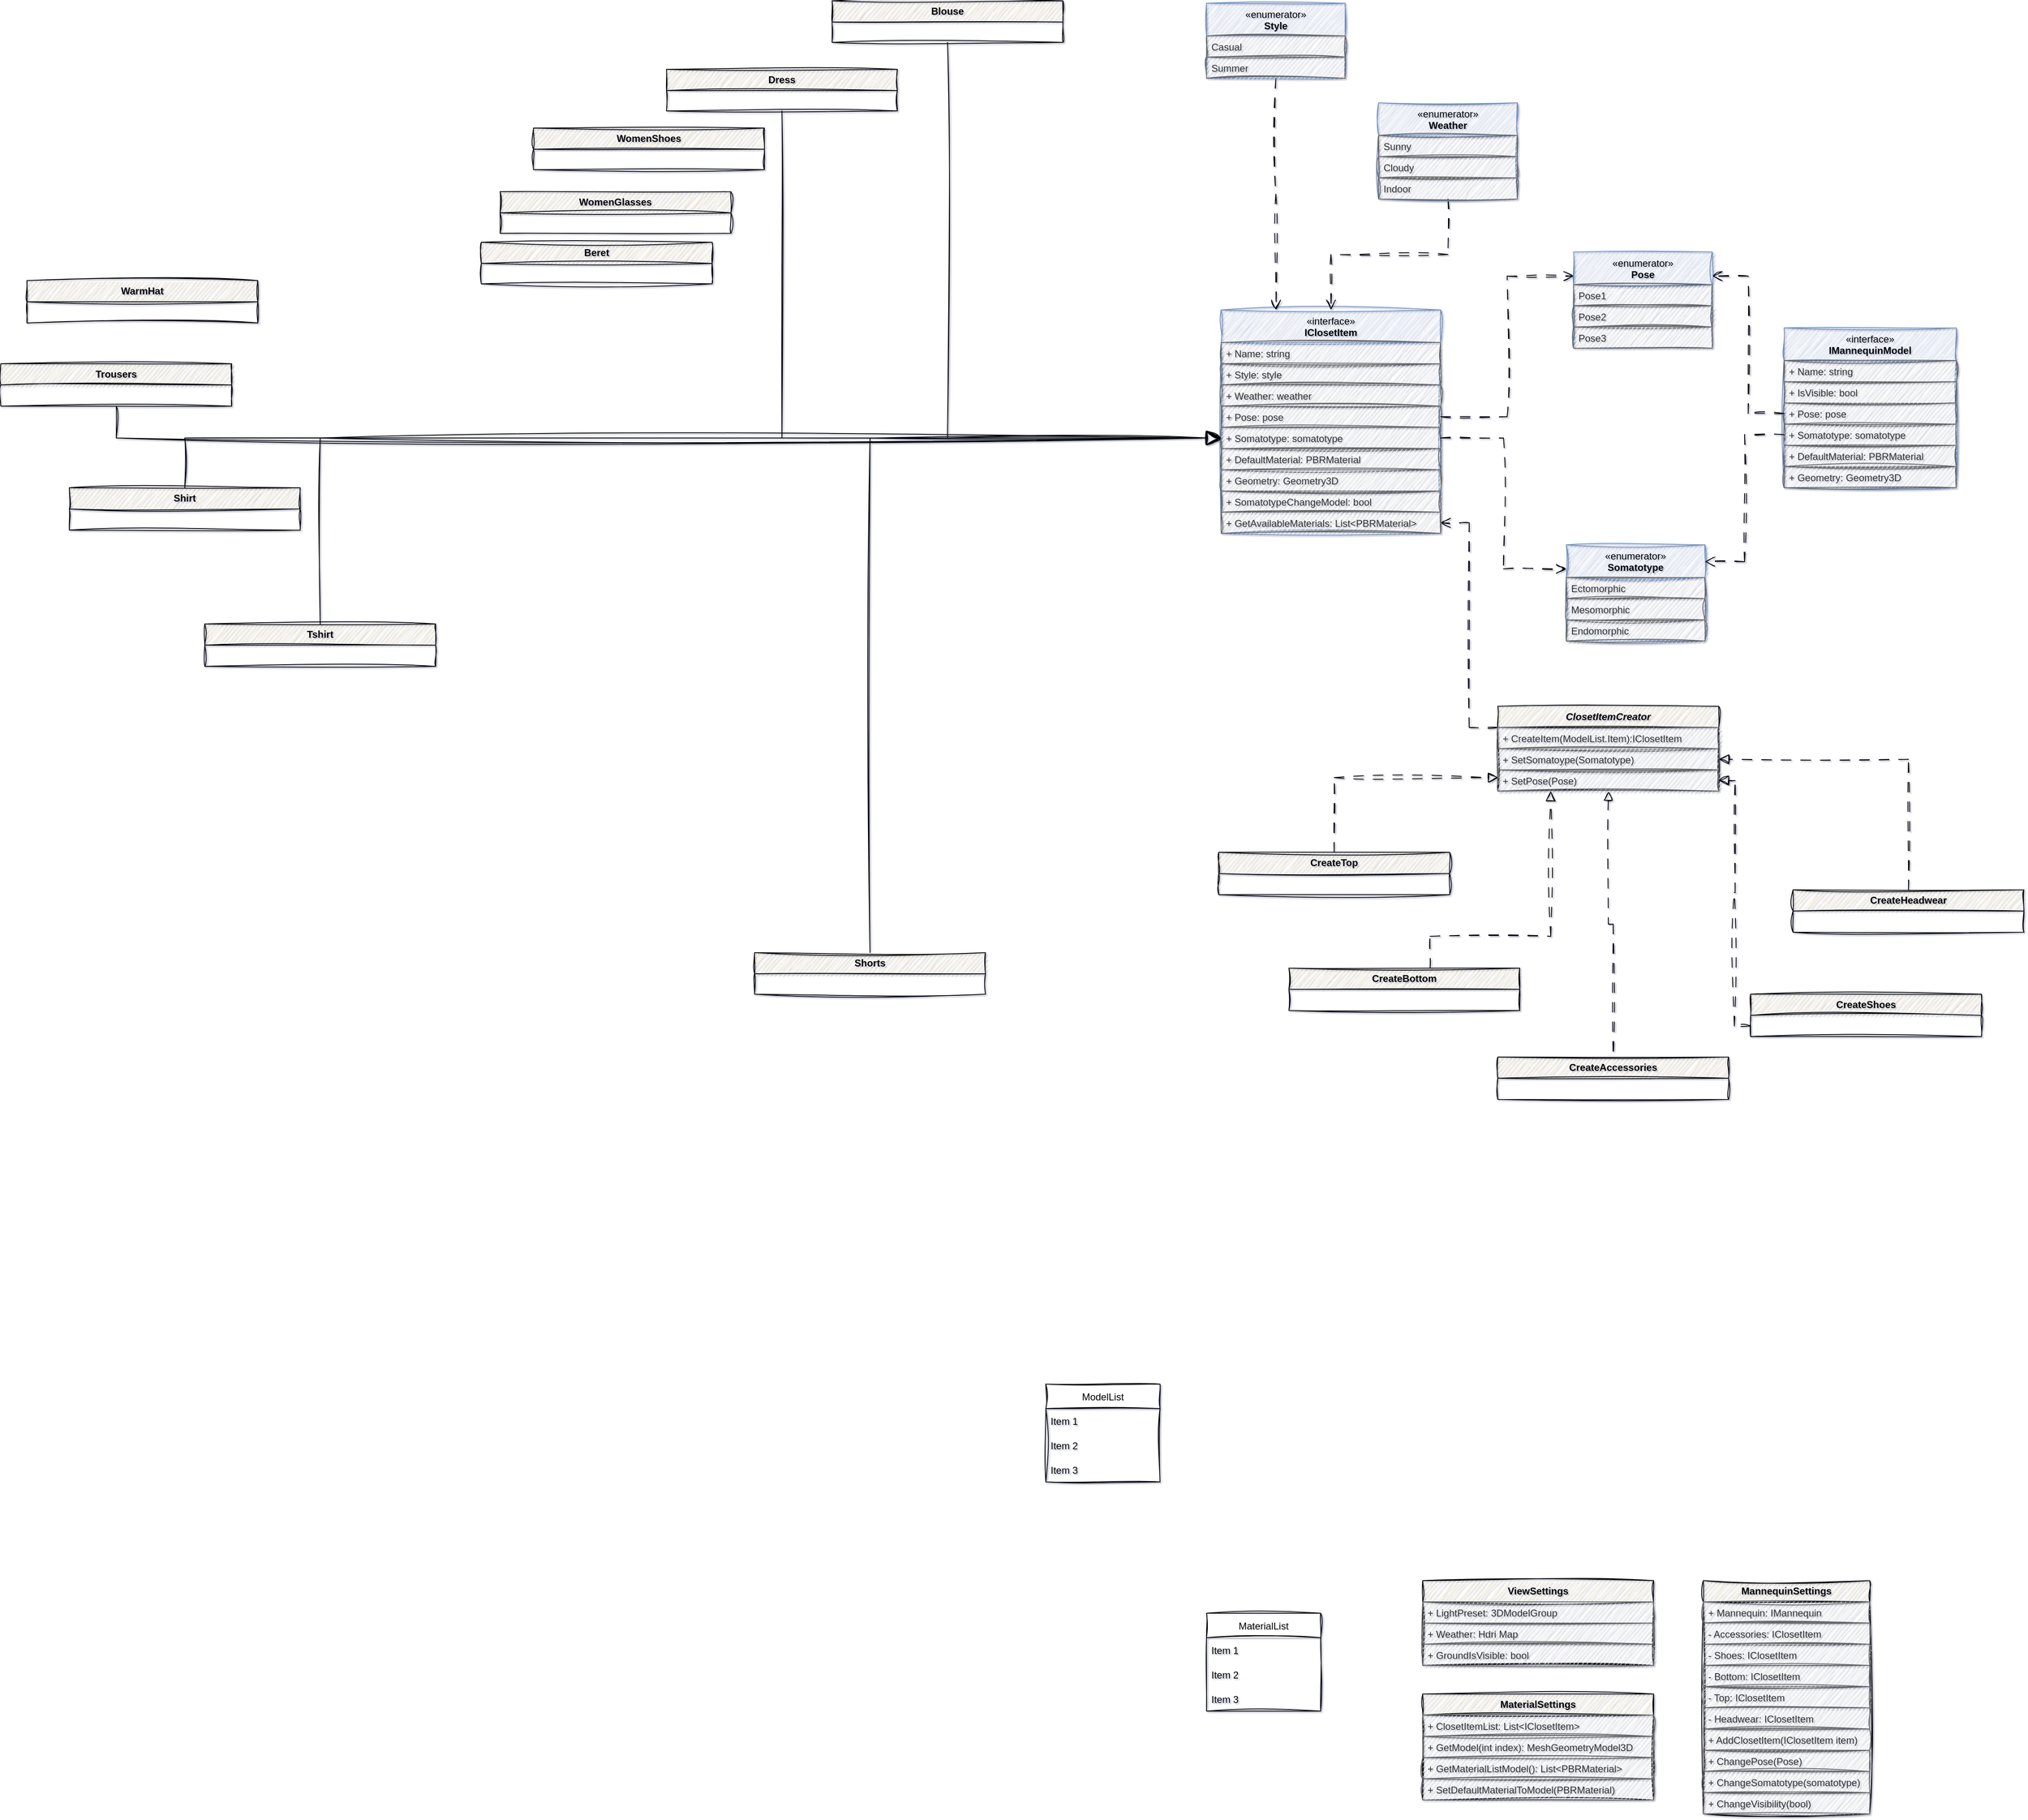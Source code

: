 <mxfile version="21.2.8" type="device">
  <diagram id="C5RBs43oDa-KdzZeNtuy" name="Page-1">
    <mxGraphModel dx="3915" dy="3256" grid="0" gridSize="10" guides="1" tooltips="1" connect="1" arrows="1" fold="1" page="1" pageScale="1" pageWidth="827" pageHeight="1169" math="0" shadow="1">
      <root>
        <mxCell id="WIyWlLk6GJQsqaUBKTNV-0" />
        <mxCell id="WIyWlLk6GJQsqaUBKTNV-1" parent="WIyWlLk6GJQsqaUBKTNV-0" />
        <mxCell id="nQiGoIswiCYzwuLaW1Vb-15" value="&lt;span style=&quot;font-weight: normal;&quot;&gt;«interface»&lt;br&gt;&lt;/span&gt;IClosetItem" style="swimlane;fontStyle=1;align=center;verticalAlign=top;childLayout=stackLayout;horizontal=1;startSize=40;horizontalStack=0;resizeParent=1;resizeParentMax=0;resizeLast=0;collapsible=1;marginBottom=0;whiteSpace=wrap;html=1;fillColor=#dae8fc;strokeColor=#6c8ebf;rounded=0;sketch=1;curveFitting=1;jiggle=2;" parent="WIyWlLk6GJQsqaUBKTNV-1" vertex="1">
          <mxGeometry x="-260" y="-1235" width="269" height="274" as="geometry" />
        </mxCell>
        <mxCell id="nQiGoIswiCYzwuLaW1Vb-16" value="+ Name: string" style="text;strokeColor=#666666;fillColor=#f5f5f5;align=left;verticalAlign=top;spacingLeft=4;spacingRight=4;overflow=hidden;rotatable=0;points=[[0,0.5],[1,0.5]];portConstraint=eastwest;whiteSpace=wrap;html=1;fontColor=#333333;rounded=0;sketch=1;curveFitting=1;jiggle=2;" parent="nQiGoIswiCYzwuLaW1Vb-15" vertex="1">
          <mxGeometry y="40" width="269" height="26" as="geometry" />
        </mxCell>
        <mxCell id="nQiGoIswiCYzwuLaW1Vb-21" value="+ Style: style" style="text;strokeColor=#666666;fillColor=#f5f5f5;align=left;verticalAlign=top;spacingLeft=4;spacingRight=4;overflow=hidden;rotatable=0;points=[[0,0.5],[1,0.5]];portConstraint=eastwest;whiteSpace=wrap;html=1;fontColor=#333333;rounded=0;sketch=1;curveFitting=1;jiggle=2;" parent="nQiGoIswiCYzwuLaW1Vb-15" vertex="1">
          <mxGeometry y="66" width="269" height="26" as="geometry" />
        </mxCell>
        <mxCell id="nQiGoIswiCYzwuLaW1Vb-22" value="+ Weather: weather" style="text;strokeColor=#666666;fillColor=#f5f5f5;align=left;verticalAlign=top;spacingLeft=4;spacingRight=4;overflow=hidden;rotatable=0;points=[[0,0.5],[1,0.5]];portConstraint=eastwest;whiteSpace=wrap;html=1;fontColor=#333333;rounded=0;sketch=1;curveFitting=1;jiggle=2;" parent="nQiGoIswiCYzwuLaW1Vb-15" vertex="1">
          <mxGeometry y="92" width="269" height="26" as="geometry" />
        </mxCell>
        <mxCell id="jHjDAtGt_7D8QWrvtiVe-77" value="+ Pose: pose" style="text;strokeColor=#666666;fillColor=#f5f5f5;align=left;verticalAlign=top;spacingLeft=4;spacingRight=4;overflow=hidden;rotatable=0;points=[[0,0.5],[1,0.5]];portConstraint=eastwest;whiteSpace=wrap;html=1;fontColor=#333333;rounded=0;sketch=1;curveFitting=1;jiggle=2;" parent="nQiGoIswiCYzwuLaW1Vb-15" vertex="1">
          <mxGeometry y="118" width="269" height="26" as="geometry" />
        </mxCell>
        <mxCell id="jHjDAtGt_7D8QWrvtiVe-79" value="+ Somatotype: somatotype" style="text;strokeColor=#666666;fillColor=#f5f5f5;align=left;verticalAlign=top;spacingLeft=4;spacingRight=4;overflow=hidden;rotatable=0;points=[[0,0.5],[1,0.5]];portConstraint=eastwest;whiteSpace=wrap;html=1;fontColor=#333333;rounded=0;sketch=1;curveFitting=1;jiggle=2;" parent="nQiGoIswiCYzwuLaW1Vb-15" vertex="1">
          <mxGeometry y="144" width="269" height="26" as="geometry" />
        </mxCell>
        <mxCell id="nQiGoIswiCYzwuLaW1Vb-19" value="+ DefaultMaterial: PBRMaterial" style="text;strokeColor=#666666;fillColor=#f5f5f5;align=left;verticalAlign=top;spacingLeft=4;spacingRight=4;overflow=hidden;rotatable=0;points=[[0,0.5],[1,0.5]];portConstraint=eastwest;whiteSpace=wrap;html=1;fontColor=#333333;rounded=0;sketch=1;curveFitting=1;jiggle=2;" parent="nQiGoIswiCYzwuLaW1Vb-15" vertex="1">
          <mxGeometry y="170" width="269" height="26" as="geometry" />
        </mxCell>
        <mxCell id="nQiGoIswiCYzwuLaW1Vb-20" value="+ Geometry: Geometry3D" style="text;strokeColor=#666666;fillColor=#f5f5f5;align=left;verticalAlign=top;spacingLeft=4;spacingRight=4;overflow=hidden;rotatable=0;points=[[0,0.5],[1,0.5]];portConstraint=eastwest;whiteSpace=wrap;html=1;fontColor=#333333;rounded=0;sketch=1;curveFitting=1;jiggle=2;" parent="nQiGoIswiCYzwuLaW1Vb-15" vertex="1">
          <mxGeometry y="196" width="269" height="26" as="geometry" />
        </mxCell>
        <mxCell id="sCuKNBPoir9cE6dmynwa-1" value="+ SomatotypeChangeModel: bool" style="text;strokeColor=#666666;fillColor=#f5f5f5;align=left;verticalAlign=top;spacingLeft=4;spacingRight=4;overflow=hidden;rotatable=0;points=[[0,0.5],[1,0.5]];portConstraint=eastwest;whiteSpace=wrap;html=1;fontColor=#333333;rounded=0;sketch=1;curveFitting=1;jiggle=2;" parent="nQiGoIswiCYzwuLaW1Vb-15" vertex="1">
          <mxGeometry y="222" width="269" height="26" as="geometry" />
        </mxCell>
        <mxCell id="sCuKNBPoir9cE6dmynwa-0" value="+ GetAvailableMaterials: List&amp;lt;PBRMaterial&amp;gt;" style="text;strokeColor=#666666;fillColor=#f5f5f5;align=left;verticalAlign=top;spacingLeft=4;spacingRight=4;overflow=hidden;rotatable=0;points=[[0,0.5],[1,0.5]];portConstraint=eastwest;whiteSpace=wrap;html=1;fontColor=#333333;rounded=0;sketch=1;curveFitting=1;jiggle=2;" parent="nQiGoIswiCYzwuLaW1Vb-15" vertex="1">
          <mxGeometry y="248" width="269" height="26" as="geometry" />
        </mxCell>
        <mxCell id="nQiGoIswiCYzwuLaW1Vb-32" value="&lt;span style=&quot;font-weight: normal;&quot;&gt;«interface»&lt;br&gt;&lt;/span&gt;IMannequinModel" style="swimlane;fontStyle=1;align=center;verticalAlign=top;childLayout=stackLayout;horizontal=1;startSize=40;horizontalStack=0;resizeParent=1;resizeParentMax=0;resizeLast=0;collapsible=1;marginBottom=0;whiteSpace=wrap;html=1;fillColor=#dae8fc;strokeColor=#6c8ebf;rounded=0;sketch=1;curveFitting=1;jiggle=2;" parent="WIyWlLk6GJQsqaUBKTNV-1" vertex="1">
          <mxGeometry x="430" y="-1213" width="211" height="196" as="geometry" />
        </mxCell>
        <mxCell id="nQiGoIswiCYzwuLaW1Vb-33" value="+ Name: string" style="text;strokeColor=#666666;fillColor=#f5f5f5;align=left;verticalAlign=top;spacingLeft=4;spacingRight=4;overflow=hidden;rotatable=0;points=[[0,0.5],[1,0.5]];portConstraint=eastwest;whiteSpace=wrap;html=1;fontColor=#333333;rounded=0;sketch=1;curveFitting=1;jiggle=2;" parent="nQiGoIswiCYzwuLaW1Vb-32" vertex="1">
          <mxGeometry y="40" width="211" height="26" as="geometry" />
        </mxCell>
        <mxCell id="jHjDAtGt_7D8QWrvtiVe-72" value="+ IsVisible: bool" style="text;strokeColor=#666666;fillColor=#f5f5f5;align=left;verticalAlign=top;spacingLeft=4;spacingRight=4;overflow=hidden;rotatable=0;points=[[0,0.5],[1,0.5]];portConstraint=eastwest;whiteSpace=wrap;html=1;fontColor=#333333;rounded=0;sketch=1;curveFitting=1;jiggle=2;" parent="nQiGoIswiCYzwuLaW1Vb-32" vertex="1">
          <mxGeometry y="66" width="211" height="26" as="geometry" />
        </mxCell>
        <mxCell id="jHjDAtGt_7D8QWrvtiVe-78" value="+ Pose: pose" style="text;strokeColor=#666666;fillColor=#f5f5f5;align=left;verticalAlign=top;spacingLeft=4;spacingRight=4;overflow=hidden;rotatable=0;points=[[0,0.5],[1,0.5]];portConstraint=eastwest;whiteSpace=wrap;html=1;fontColor=#333333;rounded=0;sketch=1;curveFitting=1;jiggle=2;" parent="nQiGoIswiCYzwuLaW1Vb-32" vertex="1">
          <mxGeometry y="92" width="211" height="26" as="geometry" />
        </mxCell>
        <mxCell id="nQiGoIswiCYzwuLaW1Vb-39" value="+ Somatotype: somatotype" style="text;strokeColor=#666666;fillColor=#f5f5f5;align=left;verticalAlign=top;spacingLeft=4;spacingRight=4;overflow=hidden;rotatable=0;points=[[0,0.5],[1,0.5]];portConstraint=eastwest;whiteSpace=wrap;html=1;fontColor=#333333;rounded=0;sketch=1;curveFitting=1;jiggle=2;" parent="nQiGoIswiCYzwuLaW1Vb-32" vertex="1">
          <mxGeometry y="118" width="211" height="26" as="geometry" />
        </mxCell>
        <mxCell id="6nGw5uT48oFZn6uwhF8p-19" value="+ DefaultMaterial: PBRMaterial" style="text;strokeColor=#666666;fillColor=#f5f5f5;align=left;verticalAlign=top;spacingLeft=4;spacingRight=4;overflow=hidden;rotatable=0;points=[[0,0.5],[1,0.5]];portConstraint=eastwest;whiteSpace=wrap;html=1;fontColor=#333333;rounded=0;sketch=1;curveFitting=1;jiggle=2;" vertex="1" parent="nQiGoIswiCYzwuLaW1Vb-32">
          <mxGeometry y="144" width="211" height="26" as="geometry" />
        </mxCell>
        <mxCell id="6nGw5uT48oFZn6uwhF8p-18" value="+ Geometry: Geometry3D" style="text;strokeColor=#666666;fillColor=#f5f5f5;align=left;verticalAlign=top;spacingLeft=4;spacingRight=4;overflow=hidden;rotatable=0;points=[[0,0.5],[1,0.5]];portConstraint=eastwest;whiteSpace=wrap;html=1;fontColor=#333333;rounded=0;sketch=1;curveFitting=1;jiggle=2;" vertex="1" parent="nQiGoIswiCYzwuLaW1Vb-32">
          <mxGeometry y="170" width="211" height="26" as="geometry" />
        </mxCell>
        <mxCell id="nQiGoIswiCYzwuLaW1Vb-40" value="&lt;span style=&quot;font-weight: normal;&quot;&gt;«enumerator»&lt;br&gt;&lt;/span&gt;Somatotype" style="swimlane;fontStyle=1;align=center;verticalAlign=top;childLayout=stackLayout;horizontal=1;startSize=40;horizontalStack=0;resizeParent=1;resizeParentMax=0;resizeLast=0;collapsible=1;marginBottom=0;whiteSpace=wrap;html=1;fillColor=#dae8fc;strokeColor=#6c8ebf;rounded=0;sketch=1;curveFitting=1;jiggle=2;" parent="WIyWlLk6GJQsqaUBKTNV-1" vertex="1">
          <mxGeometry x="163" y="-947" width="170" height="118" as="geometry" />
        </mxCell>
        <mxCell id="nQiGoIswiCYzwuLaW1Vb-41" value="Ectomorphic" style="text;strokeColor=#666666;fillColor=#f5f5f5;align=left;verticalAlign=top;spacingLeft=4;spacingRight=4;overflow=hidden;rotatable=0;points=[[0,0.5],[1,0.5]];portConstraint=eastwest;whiteSpace=wrap;html=1;fontColor=#333333;rounded=0;sketch=1;curveFitting=1;jiggle=2;" parent="nQiGoIswiCYzwuLaW1Vb-40" vertex="1">
          <mxGeometry y="40" width="170" height="26" as="geometry" />
        </mxCell>
        <mxCell id="nQiGoIswiCYzwuLaW1Vb-43" value="Mesomorphic" style="text;strokeColor=#666666;fillColor=#f5f5f5;align=left;verticalAlign=top;spacingLeft=4;spacingRight=4;overflow=hidden;rotatable=0;points=[[0,0.5],[1,0.5]];portConstraint=eastwest;whiteSpace=wrap;html=1;fontColor=#333333;rounded=0;sketch=1;curveFitting=1;jiggle=2;" parent="nQiGoIswiCYzwuLaW1Vb-40" vertex="1">
          <mxGeometry y="66" width="170" height="26" as="geometry" />
        </mxCell>
        <mxCell id="nQiGoIswiCYzwuLaW1Vb-44" value="Endomorphic" style="text;strokeColor=#666666;fillColor=#f5f5f5;align=left;verticalAlign=top;spacingLeft=4;spacingRight=4;overflow=hidden;rotatable=0;points=[[0,0.5],[1,0.5]];portConstraint=eastwest;whiteSpace=wrap;html=1;fontColor=#333333;rounded=0;sketch=1;curveFitting=1;jiggle=2;" parent="nQiGoIswiCYzwuLaW1Vb-40" vertex="1">
          <mxGeometry y="92" width="170" height="26" as="geometry" />
        </mxCell>
        <mxCell id="jHjDAtGt_7D8QWrvtiVe-73" value="&lt;span style=&quot;font-weight: normal;&quot;&gt;«enumerator»&lt;br&gt;&lt;/span&gt;Pose" style="swimlane;fontStyle=1;align=center;verticalAlign=top;childLayout=stackLayout;horizontal=1;startSize=40;horizontalStack=0;resizeParent=1;resizeParentMax=0;resizeLast=0;collapsible=1;marginBottom=0;whiteSpace=wrap;html=1;fillColor=#dae8fc;strokeColor=#6c8ebf;rounded=0;sketch=1;curveFitting=1;jiggle=2;" parent="WIyWlLk6GJQsqaUBKTNV-1" vertex="1">
          <mxGeometry x="172" y="-1306" width="170" height="118" as="geometry" />
        </mxCell>
        <mxCell id="jHjDAtGt_7D8QWrvtiVe-74" value="Pose1" style="text;strokeColor=#666666;fillColor=#f5f5f5;align=left;verticalAlign=top;spacingLeft=4;spacingRight=4;overflow=hidden;rotatable=0;points=[[0,0.5],[1,0.5]];portConstraint=eastwest;whiteSpace=wrap;html=1;fontColor=#333333;rounded=0;sketch=1;curveFitting=1;jiggle=2;" parent="jHjDAtGt_7D8QWrvtiVe-73" vertex="1">
          <mxGeometry y="40" width="170" height="26" as="geometry" />
        </mxCell>
        <mxCell id="jHjDAtGt_7D8QWrvtiVe-75" value="Pose2" style="text;strokeColor=#666666;fillColor=#f5f5f5;align=left;verticalAlign=top;spacingLeft=4;spacingRight=4;overflow=hidden;rotatable=0;points=[[0,0.5],[1,0.5]];portConstraint=eastwest;whiteSpace=wrap;html=1;fontColor=#333333;rounded=0;sketch=1;curveFitting=1;jiggle=2;" parent="jHjDAtGt_7D8QWrvtiVe-73" vertex="1">
          <mxGeometry y="66" width="170" height="26" as="geometry" />
        </mxCell>
        <mxCell id="jHjDAtGt_7D8QWrvtiVe-76" value="Pose3&lt;br&gt;" style="text;strokeColor=#666666;fillColor=#f5f5f5;align=left;verticalAlign=top;spacingLeft=4;spacingRight=4;overflow=hidden;rotatable=0;points=[[0,0.5],[1,0.5]];portConstraint=eastwest;whiteSpace=wrap;html=1;fontColor=#333333;rounded=0;sketch=1;curveFitting=1;jiggle=2;" parent="jHjDAtGt_7D8QWrvtiVe-73" vertex="1">
          <mxGeometry y="92" width="170" height="26" as="geometry" />
        </mxCell>
        <mxCell id="6nGw5uT48oFZn6uwhF8p-32" style="edgeStyle=orthogonalEdgeStyle;rounded=0;sketch=1;hachureGap=4;jiggle=2;curveFitting=1;orthogonalLoop=1;jettySize=auto;html=1;entryX=0.25;entryY=0;entryDx=0;entryDy=0;fontFamily=Architects Daughter;fontSource=https%3A%2F%2Ffonts.googleapis.com%2Fcss%3Ffamily%3DArchitects%2BDaughter;fontSize=16;endArrow=open;dashed=1;endFill=0;endSize=10;dashPattern=12 12;targetPerimeterSpacing=0;" edge="1" parent="WIyWlLk6GJQsqaUBKTNV-1" source="sCuKNBPoir9cE6dmynwa-11" target="nQiGoIswiCYzwuLaW1Vb-15">
          <mxGeometry relative="1" as="geometry" />
        </mxCell>
        <mxCell id="sCuKNBPoir9cE6dmynwa-11" value="&lt;span style=&quot;font-weight: normal;&quot;&gt;«enumerator»&lt;br&gt;&lt;/span&gt;Style" style="swimlane;fontStyle=1;align=center;verticalAlign=top;childLayout=stackLayout;horizontal=1;startSize=40;horizontalStack=0;resizeParent=1;resizeParentMax=0;resizeLast=0;collapsible=1;marginBottom=0;whiteSpace=wrap;html=1;fillColor=#dae8fc;strokeColor=#6c8ebf;rounded=0;sketch=1;curveFitting=1;jiggle=2;" parent="WIyWlLk6GJQsqaUBKTNV-1" vertex="1">
          <mxGeometry x="-278" y="-1611" width="170" height="92" as="geometry" />
        </mxCell>
        <mxCell id="sCuKNBPoir9cE6dmynwa-12" value="Casual" style="text;strokeColor=#666666;fillColor=#f5f5f5;align=left;verticalAlign=top;spacingLeft=4;spacingRight=4;overflow=hidden;rotatable=0;points=[[0,0.5],[1,0.5]];portConstraint=eastwest;whiteSpace=wrap;html=1;fontColor=#333333;rounded=0;sketch=1;curveFitting=1;jiggle=2;" parent="sCuKNBPoir9cE6dmynwa-11" vertex="1">
          <mxGeometry y="40" width="170" height="26" as="geometry" />
        </mxCell>
        <mxCell id="sCuKNBPoir9cE6dmynwa-13" value="Summer" style="text;strokeColor=#666666;fillColor=#f5f5f5;align=left;verticalAlign=top;spacingLeft=4;spacingRight=4;overflow=hidden;rotatable=0;points=[[0,0.5],[1,0.5]];portConstraint=eastwest;whiteSpace=wrap;html=1;fontColor=#333333;rounded=0;sketch=1;curveFitting=1;jiggle=2;" parent="sCuKNBPoir9cE6dmynwa-11" vertex="1">
          <mxGeometry y="66" width="170" height="26" as="geometry" />
        </mxCell>
        <mxCell id="nQiGoIswiCYzwuLaW1Vb-45" style="edgeStyle=orthogonalEdgeStyle;rounded=0;orthogonalLoop=1;jettySize=auto;html=1;entryX=1;entryY=0.175;entryDx=0;entryDy=0;dashed=1;endArrow=open;endFill=0;endSize=10;entryPerimeter=0;sketch=1;curveFitting=1;jiggle=2;fontSize=16;fontFamily=Architects Daughter;hachureGap=4;fontSource=https%3A%2F%2Ffonts.googleapis.com%2Fcss%3Ffamily%3DArchitects%2BDaughter;dashPattern=12 12;targetPerimeterSpacing=0;" parent="WIyWlLk6GJQsqaUBKTNV-1" source="nQiGoIswiCYzwuLaW1Vb-39" target="nQiGoIswiCYzwuLaW1Vb-40" edge="1">
          <mxGeometry relative="1" as="geometry" />
        </mxCell>
        <mxCell id="jHjDAtGt_7D8QWrvtiVe-1" value="MannequinSettings" style="swimlane;fontStyle=1;childLayout=stackLayout;horizontal=1;startSize=26;fillColor=#fff2cc;horizontalStack=0;resizeParent=1;resizeParentMax=0;resizeLast=0;collapsible=1;marginBottom=0;whiteSpace=wrap;html=1;strokeColor=#000000;rounded=0;sketch=1;curveFitting=1;jiggle=2;" parent="WIyWlLk6GJQsqaUBKTNV-1" vertex="1">
          <mxGeometry x="331" y="323" width="204" height="286" as="geometry" />
        </mxCell>
        <mxCell id="jHjDAtGt_7D8QWrvtiVe-2" value="+ Mannequin: IMannequin" style="text;strokeColor=#666666;fillColor=#f5f5f5;align=left;verticalAlign=top;spacingLeft=4;spacingRight=4;overflow=hidden;rotatable=0;points=[[0,0.5],[1,0.5]];portConstraint=eastwest;whiteSpace=wrap;html=1;fontColor=#333333;rounded=0;sketch=1;curveFitting=1;jiggle=2;" parent="jHjDAtGt_7D8QWrvtiVe-1" vertex="1">
          <mxGeometry y="26" width="204" height="26" as="geometry" />
        </mxCell>
        <mxCell id="nQiGoIswiCYzwuLaW1Vb-50" value="- Accessories: IClosetItem" style="text;strokeColor=#666666;fillColor=#f5f5f5;align=left;verticalAlign=top;spacingLeft=4;spacingRight=4;overflow=hidden;rotatable=0;points=[[0,0.5],[1,0.5]];portConstraint=eastwest;whiteSpace=wrap;html=1;fontColor=#333333;rounded=0;sketch=1;curveFitting=1;jiggle=2;" parent="jHjDAtGt_7D8QWrvtiVe-1" vertex="1">
          <mxGeometry y="52" width="204" height="26" as="geometry" />
        </mxCell>
        <mxCell id="nQiGoIswiCYzwuLaW1Vb-49" value="- Shoes: IClosetItem" style="text;strokeColor=#666666;fillColor=#f5f5f5;align=left;verticalAlign=top;spacingLeft=4;spacingRight=4;overflow=hidden;rotatable=0;points=[[0,0.5],[1,0.5]];portConstraint=eastwest;whiteSpace=wrap;html=1;fontColor=#333333;rounded=0;sketch=1;curveFitting=1;jiggle=2;" parent="jHjDAtGt_7D8QWrvtiVe-1" vertex="1">
          <mxGeometry y="78" width="204" height="26" as="geometry" />
        </mxCell>
        <mxCell id="nQiGoIswiCYzwuLaW1Vb-48" value="- Bottom: IClosetItem" style="text;strokeColor=#666666;fillColor=#f5f5f5;align=left;verticalAlign=top;spacingLeft=4;spacingRight=4;overflow=hidden;rotatable=0;points=[[0,0.5],[1,0.5]];portConstraint=eastwest;whiteSpace=wrap;html=1;fontColor=#333333;rounded=0;sketch=1;curveFitting=1;jiggle=2;" parent="jHjDAtGt_7D8QWrvtiVe-1" vertex="1">
          <mxGeometry y="104" width="204" height="26" as="geometry" />
        </mxCell>
        <mxCell id="nQiGoIswiCYzwuLaW1Vb-47" value="- Top: IClosetItem" style="text;strokeColor=#666666;fillColor=#f5f5f5;align=left;verticalAlign=top;spacingLeft=4;spacingRight=4;overflow=hidden;rotatable=0;points=[[0,0.5],[1,0.5]];portConstraint=eastwest;whiteSpace=wrap;html=1;fontColor=#333333;rounded=0;sketch=1;curveFitting=1;jiggle=2;" parent="jHjDAtGt_7D8QWrvtiVe-1" vertex="1">
          <mxGeometry y="130" width="204" height="26" as="geometry" />
        </mxCell>
        <mxCell id="nQiGoIswiCYzwuLaW1Vb-46" value="- Headwear: IClosetItem" style="text;strokeColor=#666666;fillColor=#f5f5f5;align=left;verticalAlign=top;spacingLeft=4;spacingRight=4;overflow=hidden;rotatable=0;points=[[0,0.5],[1,0.5]];portConstraint=eastwest;whiteSpace=wrap;html=1;fontColor=#333333;rounded=0;sketch=1;curveFitting=1;jiggle=2;" parent="jHjDAtGt_7D8QWrvtiVe-1" vertex="1">
          <mxGeometry y="156" width="204" height="26" as="geometry" />
        </mxCell>
        <mxCell id="jHjDAtGt_7D8QWrvtiVe-0" value="+ AddClosetItem(IClosetItem item)" style="text;strokeColor=#666666;fillColor=#f5f5f5;align=left;verticalAlign=top;spacingLeft=4;spacingRight=4;overflow=hidden;rotatable=0;points=[[0,0.5],[1,0.5]];portConstraint=eastwest;whiteSpace=wrap;html=1;fontColor=#333333;rounded=0;sketch=1;curveFitting=1;jiggle=2;" parent="jHjDAtGt_7D8QWrvtiVe-1" vertex="1">
          <mxGeometry y="182" width="204" height="26" as="geometry" />
        </mxCell>
        <mxCell id="jHjDAtGt_7D8QWrvtiVe-3" value="+ ChangePose(Pose)" style="text;strokeColor=#666666;fillColor=#f5f5f5;align=left;verticalAlign=top;spacingLeft=4;spacingRight=4;overflow=hidden;rotatable=0;points=[[0,0.5],[1,0.5]];portConstraint=eastwest;whiteSpace=wrap;html=1;fontColor=#333333;rounded=0;sketch=1;curveFitting=1;jiggle=2;" parent="jHjDAtGt_7D8QWrvtiVe-1" vertex="1">
          <mxGeometry y="208" width="204" height="26" as="geometry" />
        </mxCell>
        <mxCell id="jHjDAtGt_7D8QWrvtiVe-4" value="+ ChangeSomatotype(somatotype)" style="text;strokeColor=#666666;fillColor=#f5f5f5;align=left;verticalAlign=top;spacingLeft=4;spacingRight=4;overflow=hidden;rotatable=0;points=[[0,0.5],[1,0.5]];portConstraint=eastwest;whiteSpace=wrap;html=1;fontColor=#333333;rounded=0;sketch=1;curveFitting=1;jiggle=2;" parent="jHjDAtGt_7D8QWrvtiVe-1" vertex="1">
          <mxGeometry y="234" width="204" height="26" as="geometry" />
        </mxCell>
        <mxCell id="jHjDAtGt_7D8QWrvtiVe-93" value="+ ChangeVisibility(bool)" style="text;strokeColor=#666666;fillColor=#f5f5f5;align=left;verticalAlign=top;spacingLeft=4;spacingRight=4;overflow=hidden;rotatable=0;points=[[0,0.5],[1,0.5]];portConstraint=eastwest;whiteSpace=wrap;html=1;fontColor=#333333;rounded=0;sketch=1;curveFitting=1;jiggle=2;" parent="jHjDAtGt_7D8QWrvtiVe-1" vertex="1">
          <mxGeometry y="260" width="204" height="26" as="geometry" />
        </mxCell>
        <mxCell id="jHjDAtGt_7D8QWrvtiVe-80" style="rounded=0;orthogonalLoop=1;jettySize=auto;html=1;entryX=0;entryY=0.25;entryDx=0;entryDy=0;dashed=1;endArrow=open;endFill=0;endSize=10;edgeStyle=orthogonalEdgeStyle;sketch=1;curveFitting=1;jiggle=2;fontSize=16;fontFamily=Architects Daughter;hachureGap=4;fontSource=https%3A%2F%2Ffonts.googleapis.com%2Fcss%3Ffamily%3DArchitects%2BDaughter;dashPattern=12 12;targetPerimeterSpacing=0;" parent="WIyWlLk6GJQsqaUBKTNV-1" source="jHjDAtGt_7D8QWrvtiVe-79" target="nQiGoIswiCYzwuLaW1Vb-40" edge="1">
          <mxGeometry relative="1" as="geometry">
            <mxPoint x="181" y="-1080" as="sourcePoint" />
            <mxPoint x="51" y="-1135" as="targetPoint" />
          </mxGeometry>
        </mxCell>
        <mxCell id="jHjDAtGt_7D8QWrvtiVe-82" style="edgeStyle=orthogonalEdgeStyle;rounded=0;orthogonalLoop=1;jettySize=auto;html=1;entryX=0;entryY=0.25;entryDx=0;entryDy=0;dashed=1;endArrow=open;endFill=0;endSize=10;exitX=1;exitY=0.5;exitDx=0;exitDy=0;sketch=1;curveFitting=1;jiggle=2;fontSize=16;fontFamily=Architects Daughter;hachureGap=4;fontSource=https%3A%2F%2Ffonts.googleapis.com%2Fcss%3Ffamily%3DArchitects%2BDaughter;dashPattern=12 12;targetPerimeterSpacing=0;" parent="WIyWlLk6GJQsqaUBKTNV-1" source="jHjDAtGt_7D8QWrvtiVe-77" target="jHjDAtGt_7D8QWrvtiVe-73" edge="1">
          <mxGeometry relative="1" as="geometry">
            <mxPoint y="-1093" as="sourcePoint" />
            <mxPoint x="197" y="-1129" as="targetPoint" />
          </mxGeometry>
        </mxCell>
        <mxCell id="jHjDAtGt_7D8QWrvtiVe-84" style="edgeStyle=orthogonalEdgeStyle;rounded=0;orthogonalLoop=1;jettySize=auto;html=1;entryX=1;entryY=0.25;entryDx=0;entryDy=0;dashed=1;endArrow=open;endFill=0;endSize=10;exitX=0;exitY=0.5;exitDx=0;exitDy=0;sketch=1;curveFitting=1;jiggle=2;fontSize=16;fontFamily=Architects Daughter;hachureGap=4;fontSource=https%3A%2F%2Ffonts.googleapis.com%2Fcss%3Ffamily%3DArchitects%2BDaughter;dashPattern=12 12;targetPerimeterSpacing=0;" parent="WIyWlLk6GJQsqaUBKTNV-1" source="jHjDAtGt_7D8QWrvtiVe-78" target="jHjDAtGt_7D8QWrvtiVe-73" edge="1">
          <mxGeometry relative="1" as="geometry">
            <mxPoint x="497" y="-1083" as="sourcePoint" />
            <mxPoint x="367" y="-1138" as="targetPoint" />
          </mxGeometry>
        </mxCell>
        <mxCell id="jHjDAtGt_7D8QWrvtiVe-85" value="ViewSettings" style="swimlane;fontStyle=1;childLayout=stackLayout;horizontal=1;startSize=26;fillColor=#fff2cc;horizontalStack=0;resizeParent=1;resizeParentMax=0;resizeLast=0;collapsible=1;marginBottom=0;whiteSpace=wrap;html=1;strokeColor=#000000;rounded=0;sketch=1;curveFitting=1;jiggle=2;" parent="WIyWlLk6GJQsqaUBKTNV-1" vertex="1">
          <mxGeometry x="-13" y="323" width="283" height="104" as="geometry" />
        </mxCell>
        <mxCell id="jHjDAtGt_7D8QWrvtiVe-86" value="+ LightPreset: 3DModelGroup" style="text;strokeColor=#666666;fillColor=#f5f5f5;align=left;verticalAlign=top;spacingLeft=4;spacingRight=4;overflow=hidden;rotatable=0;points=[[0,0.5],[1,0.5]];portConstraint=eastwest;whiteSpace=wrap;html=1;fontColor=#333333;rounded=0;sketch=1;curveFitting=1;jiggle=2;" parent="jHjDAtGt_7D8QWrvtiVe-85" vertex="1">
          <mxGeometry y="26" width="283" height="26" as="geometry" />
        </mxCell>
        <mxCell id="jHjDAtGt_7D8QWrvtiVe-87" value="+ Weather: Hdri Map" style="text;strokeColor=#666666;fillColor=#f5f5f5;align=left;verticalAlign=top;spacingLeft=4;spacingRight=4;overflow=hidden;rotatable=0;points=[[0,0.5],[1,0.5]];portConstraint=eastwest;whiteSpace=wrap;html=1;fontColor=#333333;rounded=0;sketch=1;curveFitting=1;jiggle=2;" parent="jHjDAtGt_7D8QWrvtiVe-85" vertex="1">
          <mxGeometry y="52" width="283" height="26" as="geometry" />
        </mxCell>
        <mxCell id="jHjDAtGt_7D8QWrvtiVe-88" value="+ GroundIsVisible: bool" style="text;strokeColor=#666666;fillColor=#f5f5f5;align=left;verticalAlign=top;spacingLeft=4;spacingRight=4;overflow=hidden;rotatable=0;points=[[0,0.5],[1,0.5]];portConstraint=eastwest;whiteSpace=wrap;html=1;fontColor=#333333;rounded=0;sketch=1;curveFitting=1;jiggle=2;" parent="jHjDAtGt_7D8QWrvtiVe-85" vertex="1">
          <mxGeometry y="78" width="283" height="26" as="geometry" />
        </mxCell>
        <mxCell id="Pyd_3vm0iH9PjOqIZyEW-0" value="MaterialSettings" style="swimlane;fontStyle=1;childLayout=stackLayout;horizontal=1;startSize=26;fillColor=#fff2cc;horizontalStack=0;resizeParent=1;resizeParentMax=0;resizeLast=0;collapsible=1;marginBottom=0;whiteSpace=wrap;html=1;strokeColor=#000000;rounded=0;sketch=1;curveFitting=1;jiggle=2;" parent="WIyWlLk6GJQsqaUBKTNV-1" vertex="1">
          <mxGeometry x="-13" y="462" width="283" height="130" as="geometry" />
        </mxCell>
        <mxCell id="Pyd_3vm0iH9PjOqIZyEW-1" value="+ ClosetItemList: List&amp;lt;IClosetItem&amp;gt;" style="text;strokeColor=#666666;fillColor=#f5f5f5;align=left;verticalAlign=top;spacingLeft=4;spacingRight=4;overflow=hidden;rotatable=0;points=[[0,0.5],[1,0.5]];portConstraint=eastwest;whiteSpace=wrap;html=1;fontColor=#333333;rounded=0;sketch=1;curveFitting=1;jiggle=2;" parent="Pyd_3vm0iH9PjOqIZyEW-0" vertex="1">
          <mxGeometry y="26" width="283" height="26" as="geometry" />
        </mxCell>
        <mxCell id="Pyd_3vm0iH9PjOqIZyEW-2" value="+ GetModel(int index): MeshGeometryModel3D" style="text;strokeColor=#666666;fillColor=#f5f5f5;align=left;verticalAlign=top;spacingLeft=4;spacingRight=4;overflow=hidden;rotatable=0;points=[[0,0.5],[1,0.5]];portConstraint=eastwest;whiteSpace=wrap;html=1;fontColor=#333333;rounded=0;sketch=1;curveFitting=1;jiggle=2;" parent="Pyd_3vm0iH9PjOqIZyEW-0" vertex="1">
          <mxGeometry y="52" width="283" height="26" as="geometry" />
        </mxCell>
        <mxCell id="Pyd_3vm0iH9PjOqIZyEW-3" value="+ GetMaterialListModel(): List&amp;lt;PBRMaterial&amp;gt;" style="text;strokeColor=#666666;fillColor=#f5f5f5;align=left;verticalAlign=top;spacingLeft=4;spacingRight=4;overflow=hidden;rotatable=0;points=[[0,0.5],[1,0.5]];portConstraint=eastwest;whiteSpace=wrap;html=1;fontColor=#333333;rounded=0;sketch=1;curveFitting=1;jiggle=2;" parent="Pyd_3vm0iH9PjOqIZyEW-0" vertex="1">
          <mxGeometry y="78" width="283" height="26" as="geometry" />
        </mxCell>
        <mxCell id="sCuKNBPoir9cE6dmynwa-2" value="+ SetDefaultMaterialToModel(PBRMaterial)" style="text;strokeColor=#666666;fillColor=#f5f5f5;align=left;verticalAlign=top;spacingLeft=4;spacingRight=4;overflow=hidden;rotatable=0;points=[[0,0.5],[1,0.5]];portConstraint=eastwest;whiteSpace=wrap;html=1;fontColor=#333333;rounded=0;sketch=1;curveFitting=1;jiggle=2;" parent="Pyd_3vm0iH9PjOqIZyEW-0" vertex="1">
          <mxGeometry y="104" width="283" height="26" as="geometry" />
        </mxCell>
        <mxCell id="sCuKNBPoir9cE6dmynwa-3" value="ModelList" style="swimlane;fontStyle=0;childLayout=stackLayout;horizontal=1;startSize=30;horizontalStack=0;resizeParent=1;resizeParentMax=0;resizeLast=0;collapsible=1;marginBottom=0;rounded=0;sketch=1;curveFitting=1;jiggle=2;" parent="WIyWlLk6GJQsqaUBKTNV-1" vertex="1">
          <mxGeometry x="-475" y="82" width="140" height="120" as="geometry" />
        </mxCell>
        <mxCell id="sCuKNBPoir9cE6dmynwa-4" value="Item 1" style="text;strokeColor=none;fillColor=none;align=left;verticalAlign=middle;spacingLeft=4;spacingRight=4;overflow=hidden;points=[[0,0.5],[1,0.5]];portConstraint=eastwest;rotatable=0;rounded=0;sketch=1;curveFitting=1;jiggle=2;" parent="sCuKNBPoir9cE6dmynwa-3" vertex="1">
          <mxGeometry y="30" width="140" height="30" as="geometry" />
        </mxCell>
        <mxCell id="sCuKNBPoir9cE6dmynwa-5" value="Item 2" style="text;strokeColor=none;fillColor=none;align=left;verticalAlign=middle;spacingLeft=4;spacingRight=4;overflow=hidden;points=[[0,0.5],[1,0.5]];portConstraint=eastwest;rotatable=0;rounded=0;sketch=1;curveFitting=1;jiggle=2;" parent="sCuKNBPoir9cE6dmynwa-3" vertex="1">
          <mxGeometry y="60" width="140" height="30" as="geometry" />
        </mxCell>
        <mxCell id="sCuKNBPoir9cE6dmynwa-6" value="Item 3" style="text;strokeColor=none;fillColor=none;align=left;verticalAlign=middle;spacingLeft=4;spacingRight=4;overflow=hidden;points=[[0,0.5],[1,0.5]];portConstraint=eastwest;rotatable=0;rounded=0;sketch=1;curveFitting=1;jiggle=2;" parent="sCuKNBPoir9cE6dmynwa-3" vertex="1">
          <mxGeometry y="90" width="140" height="30" as="geometry" />
        </mxCell>
        <mxCell id="sCuKNBPoir9cE6dmynwa-7" value="MaterialList" style="swimlane;fontStyle=0;childLayout=stackLayout;horizontal=1;startSize=30;horizontalStack=0;resizeParent=1;resizeParentMax=0;resizeLast=0;collapsible=1;marginBottom=0;rounded=0;sketch=1;curveFitting=1;jiggle=2;" parent="WIyWlLk6GJQsqaUBKTNV-1" vertex="1">
          <mxGeometry x="-278" y="363" width="140" height="120" as="geometry" />
        </mxCell>
        <mxCell id="sCuKNBPoir9cE6dmynwa-8" value="Item 1" style="text;strokeColor=none;fillColor=none;align=left;verticalAlign=middle;spacingLeft=4;spacingRight=4;overflow=hidden;points=[[0,0.5],[1,0.5]];portConstraint=eastwest;rotatable=0;rounded=0;sketch=1;curveFitting=1;jiggle=2;" parent="sCuKNBPoir9cE6dmynwa-7" vertex="1">
          <mxGeometry y="30" width="140" height="30" as="geometry" />
        </mxCell>
        <mxCell id="sCuKNBPoir9cE6dmynwa-9" value="Item 2" style="text;strokeColor=none;fillColor=none;align=left;verticalAlign=middle;spacingLeft=4;spacingRight=4;overflow=hidden;points=[[0,0.5],[1,0.5]];portConstraint=eastwest;rotatable=0;rounded=0;sketch=1;curveFitting=1;jiggle=2;" parent="sCuKNBPoir9cE6dmynwa-7" vertex="1">
          <mxGeometry y="60" width="140" height="30" as="geometry" />
        </mxCell>
        <mxCell id="sCuKNBPoir9cE6dmynwa-10" value="Item 3" style="text;strokeColor=none;fillColor=none;align=left;verticalAlign=middle;spacingLeft=4;spacingRight=4;overflow=hidden;points=[[0,0.5],[1,0.5]];portConstraint=eastwest;rotatable=0;rounded=0;sketch=1;curveFitting=1;jiggle=2;" parent="sCuKNBPoir9cE6dmynwa-7" vertex="1">
          <mxGeometry y="90" width="140" height="30" as="geometry" />
        </mxCell>
        <mxCell id="6nGw5uT48oFZn6uwhF8p-33" style="edgeStyle=orthogonalEdgeStyle;rounded=0;sketch=1;hachureGap=4;jiggle=2;curveFitting=1;orthogonalLoop=1;jettySize=auto;html=1;entryX=0.5;entryY=0;entryDx=0;entryDy=0;fontFamily=Architects Daughter;fontSource=https%3A%2F%2Ffonts.googleapis.com%2Fcss%3Ffamily%3DArchitects%2BDaughter;fontSize=16;endArrow=open;dashed=1;endFill=0;endSize=10;dashPattern=12 12;targetPerimeterSpacing=0;" edge="1" parent="WIyWlLk6GJQsqaUBKTNV-1" source="sCuKNBPoir9cE6dmynwa-15" target="nQiGoIswiCYzwuLaW1Vb-15">
          <mxGeometry relative="1" as="geometry" />
        </mxCell>
        <mxCell id="sCuKNBPoir9cE6dmynwa-15" value="&lt;span style=&quot;font-weight: normal;&quot;&gt;«enumerator»&lt;br&gt;&lt;/span&gt;Weather" style="swimlane;fontStyle=1;align=center;verticalAlign=top;childLayout=stackLayout;horizontal=1;startSize=40;horizontalStack=0;resizeParent=1;resizeParentMax=0;resizeLast=0;collapsible=1;marginBottom=0;whiteSpace=wrap;html=1;fillColor=#dae8fc;strokeColor=#6c8ebf;rounded=0;sketch=1;curveFitting=1;jiggle=2;" parent="WIyWlLk6GJQsqaUBKTNV-1" vertex="1">
          <mxGeometry x="-67" y="-1489" width="170" height="118" as="geometry" />
        </mxCell>
        <mxCell id="sCuKNBPoir9cE6dmynwa-16" value="Sunny" style="text;strokeColor=#666666;fillColor=#f5f5f5;align=left;verticalAlign=top;spacingLeft=4;spacingRight=4;overflow=hidden;rotatable=0;points=[[0,0.5],[1,0.5]];portConstraint=eastwest;whiteSpace=wrap;html=1;fontColor=#333333;rounded=0;sketch=1;curveFitting=1;jiggle=2;" parent="sCuKNBPoir9cE6dmynwa-15" vertex="1">
          <mxGeometry y="40" width="170" height="26" as="geometry" />
        </mxCell>
        <mxCell id="sCuKNBPoir9cE6dmynwa-17" value="Cloudy" style="text;strokeColor=#666666;fillColor=#f5f5f5;align=left;verticalAlign=top;spacingLeft=4;spacingRight=4;overflow=hidden;rotatable=0;points=[[0,0.5],[1,0.5]];portConstraint=eastwest;whiteSpace=wrap;html=1;fontColor=#333333;rounded=0;sketch=1;curveFitting=1;jiggle=2;" parent="sCuKNBPoir9cE6dmynwa-15" vertex="1">
          <mxGeometry y="66" width="170" height="26" as="geometry" />
        </mxCell>
        <mxCell id="sCuKNBPoir9cE6dmynwa-18" value="Indoor" style="text;strokeColor=#666666;fillColor=#f5f5f5;align=left;verticalAlign=top;spacingLeft=4;spacingRight=4;overflow=hidden;rotatable=0;points=[[0,0.5],[1,0.5]];portConstraint=eastwest;whiteSpace=wrap;html=1;fontColor=#333333;rounded=0;sketch=1;curveFitting=1;jiggle=2;" parent="sCuKNBPoir9cE6dmynwa-15" vertex="1">
          <mxGeometry y="92" width="170" height="26" as="geometry" />
        </mxCell>
        <mxCell id="6nGw5uT48oFZn6uwhF8p-29" style="edgeStyle=orthogonalEdgeStyle;rounded=0;sketch=1;hachureGap=4;jiggle=2;curveFitting=1;orthogonalLoop=1;jettySize=auto;html=1;exitX=0;exitY=0.25;exitDx=0;exitDy=0;entryX=1;entryY=0.5;entryDx=0;entryDy=0;fontFamily=Architects Daughter;fontSource=https%3A%2F%2Ffonts.googleapis.com%2Fcss%3Ffamily%3DArchitects%2BDaughter;fontSize=16;endArrow=open;dashed=1;dashPattern=12 12;endFill=0;endSize=10;targetPerimeterSpacing=0;" edge="1" parent="WIyWlLk6GJQsqaUBKTNV-1" source="6nGw5uT48oFZn6uwhF8p-0" target="sCuKNBPoir9cE6dmynwa-0">
          <mxGeometry relative="1" as="geometry" />
        </mxCell>
        <mxCell id="6nGw5uT48oFZn6uwhF8p-31" style="edgeStyle=orthogonalEdgeStyle;rounded=0;sketch=1;hachureGap=4;jiggle=2;curveFitting=1;orthogonalLoop=1;jettySize=auto;html=1;entryX=0.5;entryY=0;entryDx=0;entryDy=0;fontFamily=Architects Daughter;fontSource=https%3A%2F%2Ffonts.googleapis.com%2Fcss%3Ffamily%3DArchitects%2BDaughter;fontSize=16;startArrow=block;startFill=0;endArrow=none;endFill=0;dashed=1;dashPattern=12 12;startSize=9;" edge="1" parent="WIyWlLk6GJQsqaUBKTNV-1" source="6nGw5uT48oFZn6uwhF8p-0" target="6nGw5uT48oFZn6uwhF8p-17">
          <mxGeometry relative="1" as="geometry" />
        </mxCell>
        <mxCell id="6nGw5uT48oFZn6uwhF8p-0" value="ClosetItemCreator" style="swimlane;fontStyle=3;align=center;verticalAlign=middle;childLayout=stackLayout;horizontal=1;startSize=26;horizontalStack=0;resizeParent=1;resizeParentMax=0;resizeLast=0;collapsible=1;marginBottom=0;whiteSpace=wrap;html=1;fillColor=#fff2cc;strokeColor=#000000;rounded=0;sketch=1;curveFitting=1;jiggle=2;" vertex="1" parent="WIyWlLk6GJQsqaUBKTNV-1">
          <mxGeometry x="79" y="-749" width="271" height="104" as="geometry" />
        </mxCell>
        <mxCell id="6nGw5uT48oFZn6uwhF8p-1" value="+ CreateItem(ModelList.Item):IClosetItem" style="text;strokeColor=#666666;fillColor=#f5f5f5;align=left;verticalAlign=top;spacingLeft=4;spacingRight=4;overflow=hidden;rotatable=0;points=[[0,0.5],[1,0.5]];portConstraint=eastwest;whiteSpace=wrap;html=1;fontColor=#333333;rounded=0;sketch=1;curveFitting=1;jiggle=2;" vertex="1" parent="6nGw5uT48oFZn6uwhF8p-0">
          <mxGeometry y="26" width="271" height="26" as="geometry" />
        </mxCell>
        <mxCell id="6nGw5uT48oFZn6uwhF8p-5" value="+ SetSomatoype(Somatotype)" style="text;strokeColor=#666666;fillColor=#f5f5f5;align=left;verticalAlign=top;spacingLeft=4;spacingRight=4;overflow=hidden;rotatable=0;points=[[0,0.5],[1,0.5]];portConstraint=eastwest;whiteSpace=wrap;html=1;fontColor=#333333;rounded=0;sketch=1;curveFitting=1;jiggle=2;" vertex="1" parent="6nGw5uT48oFZn6uwhF8p-0">
          <mxGeometry y="52" width="271" height="26" as="geometry" />
        </mxCell>
        <mxCell id="6nGw5uT48oFZn6uwhF8p-6" value="+ SetPose(Pose)" style="text;strokeColor=#666666;fillColor=#f5f5f5;align=left;verticalAlign=top;spacingLeft=4;spacingRight=4;overflow=hidden;rotatable=0;points=[[0,0.5],[1,0.5]];portConstraint=eastwest;whiteSpace=wrap;html=1;fontColor=#333333;rounded=0;sketch=1;curveFitting=1;jiggle=2;" vertex="1" parent="6nGw5uT48oFZn6uwhF8p-0">
          <mxGeometry y="78" width="271" height="26" as="geometry" />
        </mxCell>
        <mxCell id="6nGw5uT48oFZn6uwhF8p-28" style="edgeStyle=orthogonalEdgeStyle;rounded=0;sketch=1;hachureGap=4;jiggle=2;curveFitting=1;orthogonalLoop=1;jettySize=auto;html=1;fontFamily=Architects Daughter;fontSource=https%3A%2F%2Ffonts.googleapis.com%2Fcss%3Ffamily%3DArchitects%2BDaughter;fontSize=16;endArrow=block;dashed=1;dashPattern=12 12;endFill=0;endSize=10;targetPerimeterSpacing=0;entryX=0.002;entryY=0.363;entryDx=0;entryDy=0;entryPerimeter=0;" edge="1" parent="WIyWlLk6GJQsqaUBKTNV-1" source="6nGw5uT48oFZn6uwhF8p-12" target="6nGw5uT48oFZn6uwhF8p-6">
          <mxGeometry relative="1" as="geometry" />
        </mxCell>
        <mxCell id="6nGw5uT48oFZn6uwhF8p-12" value="CreateTop" style="swimlane;fontStyle=1;childLayout=stackLayout;horizontal=1;startSize=26;fillColor=#fff2cc;horizontalStack=0;resizeParent=1;resizeParentMax=0;resizeLast=0;collapsible=1;marginBottom=0;whiteSpace=wrap;html=1;strokeColor=#000000;rounded=0;sketch=1;curveFitting=1;jiggle=2;" vertex="1" parent="WIyWlLk6GJQsqaUBKTNV-1">
          <mxGeometry x="-263" y="-570" width="283" height="52" as="geometry" />
        </mxCell>
        <mxCell id="6nGw5uT48oFZn6uwhF8p-27" style="edgeStyle=orthogonalEdgeStyle;rounded=0;sketch=1;hachureGap=4;jiggle=2;curveFitting=1;orthogonalLoop=1;jettySize=auto;html=1;fontFamily=Architects Daughter;fontSource=https%3A%2F%2Ffonts.googleapis.com%2Fcss%3Ffamily%3DArchitects%2BDaughter;fontSize=16;endArrow=block;dashed=1;dashPattern=12 12;endFill=0;endSize=10;targetPerimeterSpacing=0;" edge="1" parent="WIyWlLk6GJQsqaUBKTNV-1" source="6nGw5uT48oFZn6uwhF8p-16" target="6nGw5uT48oFZn6uwhF8p-6">
          <mxGeometry relative="1" as="geometry">
            <mxPoint x="144" y="-611" as="targetPoint" />
            <Array as="points">
              <mxPoint x="-4" y="-467" />
              <mxPoint x="144" y="-467" />
            </Array>
          </mxGeometry>
        </mxCell>
        <mxCell id="6nGw5uT48oFZn6uwhF8p-16" value="CreateBottom" style="swimlane;fontStyle=1;childLayout=stackLayout;horizontal=1;startSize=26;fillColor=#fff2cc;horizontalStack=0;resizeParent=1;resizeParentMax=0;resizeLast=0;collapsible=1;marginBottom=0;whiteSpace=wrap;html=1;strokeColor=#000000;rounded=0;sketch=1;curveFitting=1;jiggle=2;" vertex="1" parent="WIyWlLk6GJQsqaUBKTNV-1">
          <mxGeometry x="-177" y="-428" width="283" height="52" as="geometry" />
        </mxCell>
        <mxCell id="6nGw5uT48oFZn6uwhF8p-17" value="CreateAccessories" style="swimlane;fontStyle=1;childLayout=stackLayout;horizontal=1;startSize=26;fillColor=#fff2cc;horizontalStack=0;resizeParent=1;resizeParentMax=0;resizeLast=0;collapsible=1;marginBottom=0;whiteSpace=wrap;html=1;strokeColor=#000000;rounded=0;sketch=1;curveFitting=1;jiggle=2;" vertex="1" parent="WIyWlLk6GJQsqaUBKTNV-1">
          <mxGeometry x="79" y="-319" width="283" height="52" as="geometry" />
        </mxCell>
        <mxCell id="6nGw5uT48oFZn6uwhF8p-20" value="CreateShoes" style="swimlane;fontStyle=1;childLayout=stackLayout;horizontal=1;startSize=26;fillColor=#fff2cc;horizontalStack=0;resizeParent=1;resizeParentMax=0;resizeLast=0;collapsible=1;marginBottom=0;whiteSpace=wrap;html=1;strokeColor=#000000;rounded=0;sketch=1;curveFitting=1;jiggle=2;" vertex="1" parent="WIyWlLk6GJQsqaUBKTNV-1">
          <mxGeometry x="389" y="-396" width="283" height="52" as="geometry" />
        </mxCell>
        <mxCell id="6nGw5uT48oFZn6uwhF8p-23" style="edgeStyle=orthogonalEdgeStyle;rounded=0;sketch=1;hachureGap=4;jiggle=2;curveFitting=1;orthogonalLoop=1;jettySize=auto;html=1;exitX=0.5;exitY=0;exitDx=0;exitDy=0;fontFamily=Architects Daughter;fontSource=https%3A%2F%2Ffonts.googleapis.com%2Fcss%3Ffamily%3DArchitects%2BDaughter;fontSize=16;dashed=1;dashPattern=12 12;endArrow=block;endFill=0;endSize=10;targetPerimeterSpacing=0;entryX=1;entryY=0.5;entryDx=0;entryDy=0;" edge="1" parent="WIyWlLk6GJQsqaUBKTNV-1" source="6nGw5uT48oFZn6uwhF8p-22" target="6nGw5uT48oFZn6uwhF8p-5">
          <mxGeometry relative="1" as="geometry" />
        </mxCell>
        <mxCell id="6nGw5uT48oFZn6uwhF8p-22" value="CreateHeadwear" style="swimlane;fontStyle=1;childLayout=stackLayout;horizontal=1;startSize=26;fillColor=#fff2cc;horizontalStack=0;resizeParent=1;resizeParentMax=0;resizeLast=0;collapsible=1;marginBottom=0;whiteSpace=wrap;html=1;strokeColor=#000000;rounded=0;sketch=1;curveFitting=1;jiggle=2;" vertex="1" parent="WIyWlLk6GJQsqaUBKTNV-1">
          <mxGeometry x="441" y="-524" width="283" height="52" as="geometry" />
        </mxCell>
        <mxCell id="6nGw5uT48oFZn6uwhF8p-25" style="rounded=0;sketch=1;hachureGap=4;jiggle=2;curveFitting=1;orthogonalLoop=1;jettySize=auto;html=1;exitX=0;exitY=0.75;exitDx=0;exitDy=0;fontFamily=Architects Daughter;fontSource=https%3A%2F%2Ffonts.googleapis.com%2Fcss%3Ffamily%3DArchitects%2BDaughter;fontSize=16;dashed=1;dashPattern=12 12;endArrow=block;endFill=0;endSize=10;targetPerimeterSpacing=0;edgeStyle=orthogonalEdgeStyle;" edge="1" parent="WIyWlLk6GJQsqaUBKTNV-1" source="6nGw5uT48oFZn6uwhF8p-20" target="6nGw5uT48oFZn6uwhF8p-6">
          <mxGeometry relative="1" as="geometry">
            <mxPoint x="474" y="-453.24" as="sourcePoint" />
            <mxPoint x="164" y="-543.24" as="targetPoint" />
          </mxGeometry>
        </mxCell>
        <mxCell id="6nGw5uT48oFZn6uwhF8p-37" style="edgeStyle=orthogonalEdgeStyle;rounded=0;sketch=1;hachureGap=4;jiggle=2;curveFitting=1;orthogonalLoop=1;jettySize=auto;html=1;entryX=0;entryY=0.5;entryDx=0;entryDy=0;fontFamily=Architects Daughter;fontSource=https%3A%2F%2Ffonts.googleapis.com%2Fcss%3Ffamily%3DArchitects%2BDaughter;fontSize=16;endArrow=block;endFill=0;endSize=16;" edge="1" parent="WIyWlLk6GJQsqaUBKTNV-1" source="6nGw5uT48oFZn6uwhF8p-34" target="jHjDAtGt_7D8QWrvtiVe-79">
          <mxGeometry relative="1" as="geometry" />
        </mxCell>
        <mxCell id="6nGw5uT48oFZn6uwhF8p-34" value="Tshirt" style="swimlane;fontStyle=1;childLayout=stackLayout;horizontal=1;startSize=26;fillColor=#fff2cc;horizontalStack=0;resizeParent=1;resizeParentMax=0;resizeLast=0;collapsible=1;marginBottom=0;whiteSpace=wrap;html=1;strokeColor=#000000;rounded=0;sketch=1;curveFitting=1;jiggle=2;" vertex="1" parent="WIyWlLk6GJQsqaUBKTNV-1">
          <mxGeometry x="-1506" y="-850" width="283" height="52" as="geometry" />
        </mxCell>
        <mxCell id="bXPwGOwYbhe5tsHWkETN-0" style="edgeStyle=orthogonalEdgeStyle;rounded=0;sketch=1;hachureGap=4;jiggle=2;curveFitting=1;orthogonalLoop=1;jettySize=auto;html=1;entryX=0;entryY=0.5;entryDx=0;entryDy=0;fontFamily=Architects Daughter;fontSource=https%3A%2F%2Ffonts.googleapis.com%2Fcss%3Ffamily%3DArchitects%2BDaughter;fontSize=16;endArrow=block;endFill=0;endSize=16;" edge="1" parent="WIyWlLk6GJQsqaUBKTNV-1" source="6nGw5uT48oFZn6uwhF8p-38" target="jHjDAtGt_7D8QWrvtiVe-79">
          <mxGeometry relative="1" as="geometry" />
        </mxCell>
        <mxCell id="6nGw5uT48oFZn6uwhF8p-38" value="Dress" style="swimlane;fontStyle=1;childLayout=stackLayout;horizontal=1;startSize=26;fillColor=#fff2cc;horizontalStack=0;resizeParent=1;resizeParentMax=0;resizeLast=0;collapsible=1;marginBottom=0;whiteSpace=wrap;html=1;strokeColor=#000000;rounded=0;sketch=1;curveFitting=1;jiggle=2;" vertex="1" parent="WIyWlLk6GJQsqaUBKTNV-1">
          <mxGeometry x="-940" y="-1530" width="283" height="51" as="geometry" />
        </mxCell>
        <mxCell id="bXPwGOwYbhe5tsHWkETN-1" value="Shorts" style="swimlane;fontStyle=1;childLayout=stackLayout;horizontal=1;startSize=26;fillColor=#fff2cc;horizontalStack=0;resizeParent=1;resizeParentMax=0;resizeLast=0;collapsible=1;marginBottom=0;whiteSpace=wrap;html=1;strokeColor=#000000;rounded=0;sketch=1;curveFitting=1;jiggle=2;" vertex="1" parent="WIyWlLk6GJQsqaUBKTNV-1">
          <mxGeometry x="-832" y="-447" width="283" height="51" as="geometry" />
        </mxCell>
        <mxCell id="bXPwGOwYbhe5tsHWkETN-4" value="Blouse" style="swimlane;fontStyle=1;childLayout=stackLayout;horizontal=1;startSize=26;fillColor=#fff2cc;horizontalStack=0;resizeParent=1;resizeParentMax=0;resizeLast=0;collapsible=1;marginBottom=0;whiteSpace=wrap;html=1;strokeColor=#000000;rounded=0;sketch=1;curveFitting=1;jiggle=2;" vertex="1" parent="WIyWlLk6GJQsqaUBKTNV-1">
          <mxGeometry x="-737" y="-1614" width="283" height="51" as="geometry" />
        </mxCell>
        <mxCell id="bXPwGOwYbhe5tsHWkETN-2" style="edgeStyle=orthogonalEdgeStyle;rounded=0;sketch=1;hachureGap=4;jiggle=2;curveFitting=1;orthogonalLoop=1;jettySize=auto;html=1;entryX=0;entryY=0.5;entryDx=0;entryDy=0;fontFamily=Architects Daughter;fontSource=https%3A%2F%2Ffonts.googleapis.com%2Fcss%3Ffamily%3DArchitects%2BDaughter;fontSize=16;endArrow=block;endFill=0;endSize=16;" edge="1" source="bXPwGOwYbhe5tsHWkETN-1" parent="WIyWlLk6GJQsqaUBKTNV-1" target="jHjDAtGt_7D8QWrvtiVe-79">
          <mxGeometry relative="1" as="geometry">
            <mxPoint x="-278.5" y="-1042" as="targetPoint" />
          </mxGeometry>
        </mxCell>
        <mxCell id="bXPwGOwYbhe5tsHWkETN-3" style="edgeStyle=orthogonalEdgeStyle;rounded=0;sketch=1;hachureGap=4;jiggle=2;curveFitting=1;orthogonalLoop=1;jettySize=auto;html=1;entryX=0;entryY=0.5;entryDx=0;entryDy=0;fontFamily=Architects Daughter;fontSource=https%3A%2F%2Ffonts.googleapis.com%2Fcss%3Ffamily%3DArchitects%2BDaughter;fontSize=16;endArrow=block;endFill=0;endSize=16;" edge="1" source="bXPwGOwYbhe5tsHWkETN-4" parent="WIyWlLk6GJQsqaUBKTNV-1" target="jHjDAtGt_7D8QWrvtiVe-79">
          <mxGeometry relative="1" as="geometry">
            <mxPoint x="-441" y="-991" as="targetPoint" />
          </mxGeometry>
        </mxCell>
        <mxCell id="bXPwGOwYbhe5tsHWkETN-6" value="Shirt" style="swimlane;fontStyle=1;childLayout=stackLayout;horizontal=1;startSize=26;fillColor=#fff2cc;horizontalStack=0;resizeParent=1;resizeParentMax=0;resizeLast=0;collapsible=1;marginBottom=0;whiteSpace=wrap;html=1;strokeColor=#000000;rounded=0;sketch=1;curveFitting=1;jiggle=2;" vertex="1" parent="WIyWlLk6GJQsqaUBKTNV-1">
          <mxGeometry x="-1672" y="-1017" width="283" height="52" as="geometry" />
        </mxCell>
        <mxCell id="bXPwGOwYbhe5tsHWkETN-7" style="edgeStyle=orthogonalEdgeStyle;rounded=0;sketch=1;hachureGap=4;jiggle=2;curveFitting=1;orthogonalLoop=1;jettySize=auto;html=1;fontFamily=Architects Daughter;fontSource=https%3A%2F%2Ffonts.googleapis.com%2Fcss%3Ffamily%3DArchitects%2BDaughter;fontSize=16;endArrow=block;endFill=0;endSize=16;entryX=0;entryY=0.5;entryDx=0;entryDy=0;" edge="1" source="bXPwGOwYbhe5tsHWkETN-6" parent="WIyWlLk6GJQsqaUBKTNV-1" target="jHjDAtGt_7D8QWrvtiVe-79">
          <mxGeometry relative="1" as="geometry">
            <mxPoint x="-383" y="-1010" as="targetPoint" />
          </mxGeometry>
        </mxCell>
        <mxCell id="bXPwGOwYbhe5tsHWkETN-9" style="edgeStyle=orthogonalEdgeStyle;rounded=0;sketch=1;hachureGap=4;jiggle=2;curveFitting=1;orthogonalLoop=1;jettySize=auto;html=1;fontFamily=Architects Daughter;fontSource=https%3A%2F%2Ffonts.googleapis.com%2Fcss%3Ffamily%3DArchitects%2BDaughter;fontSize=16;endArrow=block;endFill=0;endSize=16;" edge="1" parent="WIyWlLk6GJQsqaUBKTNV-1" source="bXPwGOwYbhe5tsHWkETN-8" target="jHjDAtGt_7D8QWrvtiVe-79">
          <mxGeometry relative="1" as="geometry" />
        </mxCell>
        <mxCell id="bXPwGOwYbhe5tsHWkETN-8" value="Trousers" style="swimlane;fontStyle=1;childLayout=stackLayout;horizontal=1;startSize=26;fillColor=#fff2cc;horizontalStack=0;resizeParent=1;resizeParentMax=0;resizeLast=0;collapsible=1;marginBottom=0;whiteSpace=wrap;html=1;strokeColor=#000000;rounded=0;sketch=1;curveFitting=1;jiggle=2;" vertex="1" parent="WIyWlLk6GJQsqaUBKTNV-1">
          <mxGeometry x="-1756" y="-1169" width="283" height="52" as="geometry" />
        </mxCell>
        <mxCell id="bXPwGOwYbhe5tsHWkETN-10" value="WomenShoes" style="swimlane;fontStyle=1;childLayout=stackLayout;horizontal=1;startSize=26;fillColor=#fff2cc;horizontalStack=0;resizeParent=1;resizeParentMax=0;resizeLast=0;collapsible=1;marginBottom=0;whiteSpace=wrap;html=1;strokeColor=#000000;rounded=0;sketch=1;curveFitting=1;jiggle=2;" vertex="1" parent="WIyWlLk6GJQsqaUBKTNV-1">
          <mxGeometry x="-1103" y="-1458" width="283" height="51" as="geometry" />
        </mxCell>
        <mxCell id="bXPwGOwYbhe5tsHWkETN-11" value="WomenGlasses" style="swimlane;fontStyle=1;childLayout=stackLayout;horizontal=1;startSize=26;fillColor=#fff2cc;horizontalStack=0;resizeParent=1;resizeParentMax=0;resizeLast=0;collapsible=1;marginBottom=0;whiteSpace=wrap;html=1;strokeColor=#000000;rounded=0;sketch=1;curveFitting=1;jiggle=2;" vertex="1" parent="WIyWlLk6GJQsqaUBKTNV-1">
          <mxGeometry x="-1144" y="-1380" width="283" height="51" as="geometry" />
        </mxCell>
        <mxCell id="bXPwGOwYbhe5tsHWkETN-12" value="Beret" style="swimlane;fontStyle=1;childLayout=stackLayout;horizontal=1;startSize=26;fillColor=#fff2cc;horizontalStack=0;resizeParent=1;resizeParentMax=0;resizeLast=0;collapsible=1;marginBottom=0;whiteSpace=wrap;html=1;strokeColor=#000000;rounded=0;sketch=1;curveFitting=1;jiggle=2;" vertex="1" parent="WIyWlLk6GJQsqaUBKTNV-1">
          <mxGeometry x="-1167" y="-1318" width="283" height="51" as="geometry" />
        </mxCell>
        <mxCell id="bXPwGOwYbhe5tsHWkETN-13" value="WarmHat" style="swimlane;fontStyle=1;childLayout=stackLayout;horizontal=1;startSize=26;fillColor=#fff2cc;horizontalStack=0;resizeParent=1;resizeParentMax=0;resizeLast=0;collapsible=1;marginBottom=0;whiteSpace=wrap;html=1;strokeColor=#000000;rounded=0;sketch=1;curveFitting=1;jiggle=2;" vertex="1" parent="WIyWlLk6GJQsqaUBKTNV-1">
          <mxGeometry x="-1724" y="-1271" width="283" height="52" as="geometry" />
        </mxCell>
      </root>
    </mxGraphModel>
  </diagram>
</mxfile>
